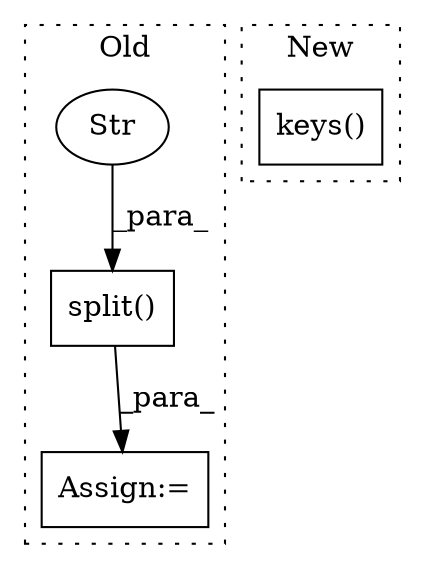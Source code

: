 digraph G {
subgraph cluster0 {
1 [label="split()" a="75" s="4394,4409" l="12,1" shape="box"];
3 [label="Assign:=" a="68" s="4391" l="3" shape="box"];
4 [label="Str" a="66" s="4406" l="3" shape="ellipse"];
label = "Old";
style="dotted";
}
subgraph cluster1 {
2 [label="keys()" a="75" s="3912" l="19" shape="box"];
label = "New";
style="dotted";
}
1 -> 3 [label="_para_"];
4 -> 1 [label="_para_"];
}